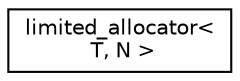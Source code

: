 digraph "Graphical Class Hierarchy"
{
  edge [fontname="Helvetica",fontsize="10",labelfontname="Helvetica",labelfontsize="10"];
  node [fontname="Helvetica",fontsize="10",shape=record];
  rankdir="LR";
  Node0 [label="limited_allocator\<\l T, N \>",height=0.2,width=0.4,color="black", fillcolor="white", style="filled",URL="$classlimited__allocator.html"];
}
